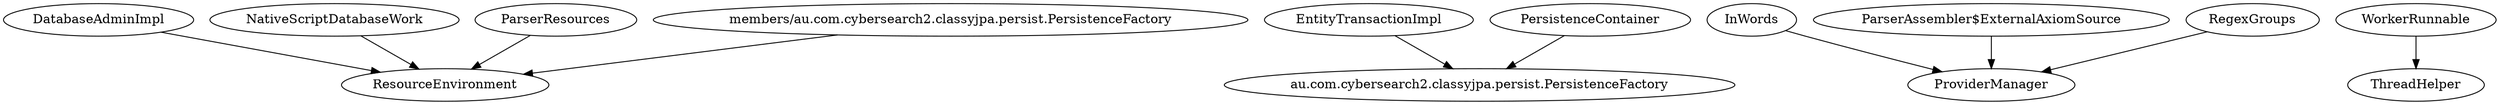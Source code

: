 digraph G1 {
  concentrate = true;
  DatabaseAdminImpl -> ResourceEnvironment;
  n2 [label="au.com.cybersearch2.classyjpa.persist.PersistenceFactory"];
  EntityTransactionImpl -> n2;
  InWords -> ProviderManager;
  NativeScriptDatabaseWork -> ResourceEnvironment;
  n3 [label="ParserAssembler$ExternalAxiomSource"];
  n3 -> ProviderManager;
  ParserResources -> ResourceEnvironment;
  PersistenceContainer -> n2;
  RegexGroups -> ProviderManager;
  WorkerRunnable -> ThreadHelper;
  n4 [label="members/au.com.cybersearch2.classyjpa.persist.PersistenceFactory"];
  n4 -> ResourceEnvironment;
}
